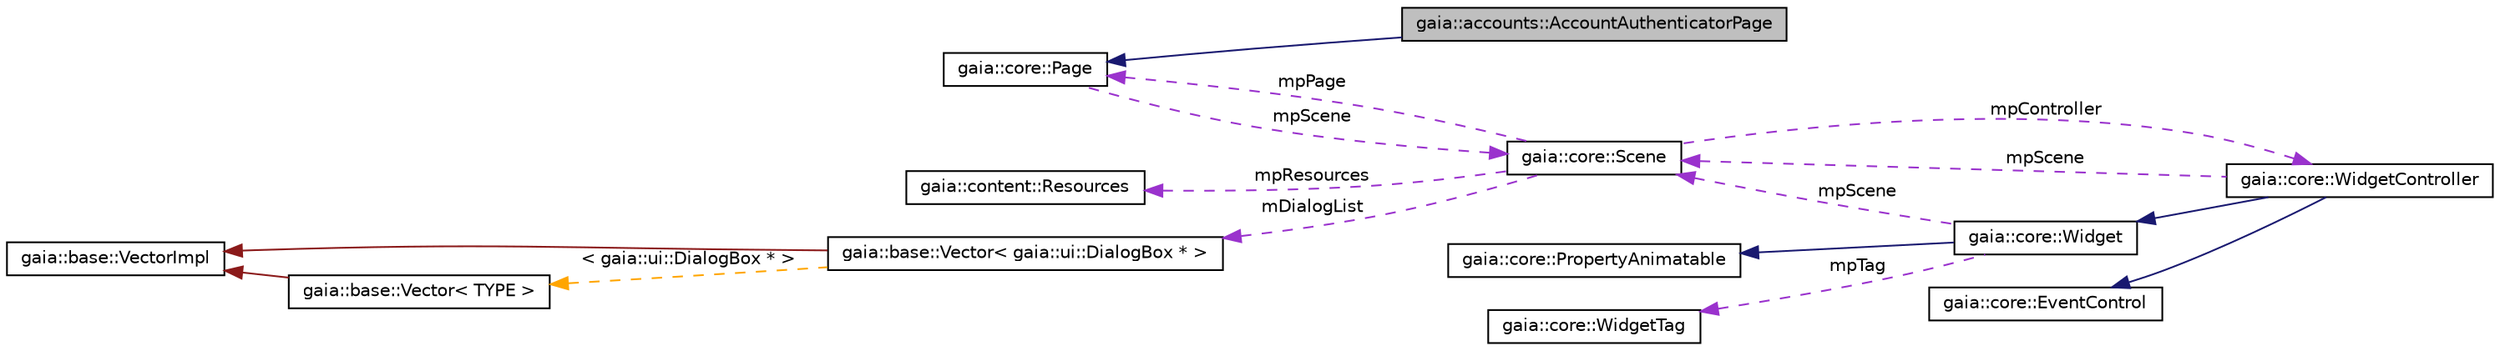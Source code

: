 digraph G
{
  edge [fontname="Helvetica",fontsize="10",labelfontname="Helvetica",labelfontsize="10"];
  node [fontname="Helvetica",fontsize="10",shape=record];
  rankdir=LR;
  Node1 [label="gaia::accounts::AccountAuthenticatorPage",height=0.2,width=0.4,color="black", fillcolor="grey75", style="filled" fontcolor="black"];
  Node2 -> Node1 [dir=back,color="midnightblue",fontsize="10",style="solid",fontname="Helvetica"];
  Node2 [label="gaia::core::Page",height=0.2,width=0.4,color="black", fillcolor="white", style="filled",URL="$db/d3f/classgaia_1_1core_1_1_page.html",tooltip="An page is a single, focused thing that the user can do."];
  Node3 -> Node2 [dir=back,color="darkorchid3",fontsize="10",style="dashed",label="mpScene",fontname="Helvetica"];
  Node3 [label="gaia::core::Scene",height=0.2,width=0.4,color="black", fillcolor="white", style="filled",URL="$d5/dfb/classgaia_1_1core_1_1_scene.html",tooltip="A Scene is used to build a visual interface."];
  Node4 -> Node3 [dir=back,color="darkorchid3",fontsize="10",style="dashed",label="mpController",fontname="Helvetica"];
  Node4 [label="gaia::core::WidgetController",height=0.2,width=0.4,color="black", fillcolor="white", style="filled",URL="$db/d6c/classgaia_1_1core_1_1_widget_controller.html",tooltip="Define the default widget layout to put sets of layout in it."];
  Node5 -> Node4 [dir=back,color="midnightblue",fontsize="10",style="solid",fontname="Helvetica"];
  Node5 [label="gaia::core::Widget",height=0.2,width=0.4,color="black", fillcolor="white", style="filled",URL="$d8/dac/classgaia_1_1core_1_1_widget.html",tooltip="The Widget class is the base class of all user interface component."];
  Node6 -> Node5 [dir=back,color="midnightblue",fontsize="10",style="solid",fontname="Helvetica"];
  Node6 [label="gaia::core::PropertyAnimatable",height=0.2,width=0.4,color="black", fillcolor="white", style="filled",URL="$d0/db2/classgaia_1_1core_1_1_property_animatable.html",tooltip="Any animation object need to implement PropertyAnimatable because of setting value."];
  Node3 -> Node5 [dir=back,color="darkorchid3",fontsize="10",style="dashed",label="mpScene",fontname="Helvetica"];
  Node7 -> Node5 [dir=back,color="darkorchid3",fontsize="10",style="dashed",label="mpTag",fontname="Helvetica"];
  Node7 [label="gaia::core::WidgetTag",height=0.2,width=0.4,color="black", fillcolor="white", style="filled",URL="$db/d88/classgaia_1_1core_1_1_widget_tag.html"];
  Node8 -> Node4 [dir=back,color="midnightblue",fontsize="10",style="solid",fontname="Helvetica"];
  Node8 [label="gaia::core::EventControl",height=0.2,width=0.4,color="black", fillcolor="white", style="filled",URL="$dd/de0/classgaia_1_1core_1_1_event_control.html",tooltip="EventControl is used to dispatch event and register listener."];
  Node3 -> Node4 [dir=back,color="darkorchid3",fontsize="10",style="dashed",label="mpScene",fontname="Helvetica"];
  Node9 -> Node3 [dir=back,color="darkorchid3",fontsize="10",style="dashed",label="mpResources",fontname="Helvetica"];
  Node9 [label="gaia::content::Resources",height=0.2,width=0.4,color="black", fillcolor="white", style="filled",URL="$de/dad/classgaia_1_1content_1_1_resources.html",tooltip="Class for accessing an application&#39;s resources."];
  Node10 -> Node3 [dir=back,color="darkorchid3",fontsize="10",style="dashed",label="mDialogList",fontname="Helvetica"];
  Node10 [label="gaia::base::Vector\< gaia::ui::DialogBox * \>",height=0.2,width=0.4,color="black", fillcolor="white", style="filled",URL="$df/d5d/classgaia_1_1base_1_1_vector.html"];
  Node11 -> Node10 [dir=back,color="firebrick4",fontsize="10",style="solid",fontname="Helvetica"];
  Node11 [label="gaia::base::VectorImpl",height=0.2,width=0.4,color="black", fillcolor="white", style="filled",URL="$d0/d21/classgaia_1_1base_1_1_vector_impl.html",tooltip="Implements vector data structure equipped with copy-on-write mechanism."];
  Node12 -> Node10 [dir=back,color="orange",fontsize="10",style="dashed",label="\< gaia::ui::DialogBox * \>",fontname="Helvetica"];
  Node12 [label="gaia::base::Vector\< TYPE \>",height=0.2,width=0.4,color="black", fillcolor="white", style="filled",URL="$df/d5d/classgaia_1_1base_1_1_vector.html",tooltip="This class implements the vector data structure."];
  Node11 -> Node12 [dir=back,color="firebrick4",fontsize="10",style="solid",fontname="Helvetica"];
  Node2 -> Node3 [dir=back,color="darkorchid3",fontsize="10",style="dashed",label="mpPage",fontname="Helvetica"];
}

